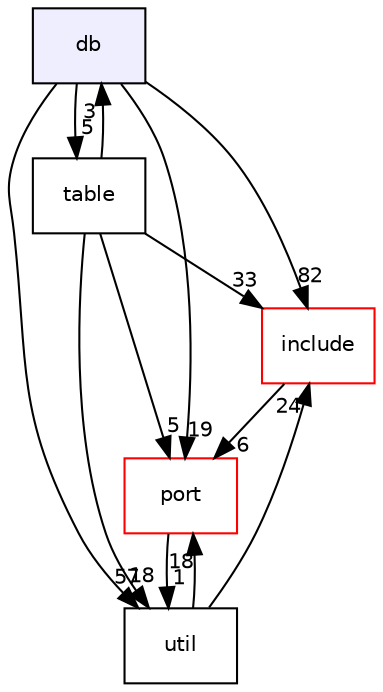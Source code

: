 digraph "db" {
  compound=true
  node [ fontsize="10", fontname="Helvetica"];
  edge [ labelfontsize="10", labelfontname="Helvetica"];
  dir_ce5981f09099a3fa6071b9eb8fe67a2c [shape=box, label="db", style="filled", fillcolor="#eeeeff", pencolor="black", URL="dir_ce5981f09099a3fa6071b9eb8fe67a2c.html"];
  dir_7cea70ad8000b4ba25606f1df9c7574a [shape=box label="table" URL="dir_7cea70ad8000b4ba25606f1df9c7574a.html"];
  dir_651562d8bf6cfd3e81eff5b570d7df50 [shape=box label="port" fillcolor="white" style="filled" color="red" URL="dir_651562d8bf6cfd3e81eff5b570d7df50.html"];
  dir_23ec12649285f9fabf3a6b7380226c28 [shape=box label="util" URL="dir_23ec12649285f9fabf3a6b7380226c28.html"];
  dir_d44c64559bbebec7f509842c48db8b23 [shape=box label="include" fillcolor="white" style="filled" color="red" URL="dir_d44c64559bbebec7f509842c48db8b23.html"];
  dir_7cea70ad8000b4ba25606f1df9c7574a->dir_651562d8bf6cfd3e81eff5b570d7df50 [headlabel="5", labeldistance=1.5 headhref="dir_000010_000008.html"];
  dir_7cea70ad8000b4ba25606f1df9c7574a->dir_23ec12649285f9fabf3a6b7380226c28 [headlabel="18", labeldistance=1.5 headhref="dir_000010_000011.html"];
  dir_7cea70ad8000b4ba25606f1df9c7574a->dir_ce5981f09099a3fa6071b9eb8fe67a2c [headlabel="3", labeldistance=1.5 headhref="dir_000010_000000.html"];
  dir_7cea70ad8000b4ba25606f1df9c7574a->dir_d44c64559bbebec7f509842c48db8b23 [headlabel="33", labeldistance=1.5 headhref="dir_000010_000005.html"];
  dir_651562d8bf6cfd3e81eff5b570d7df50->dir_23ec12649285f9fabf3a6b7380226c28 [headlabel="1", labeldistance=1.5 headhref="dir_000008_000011.html"];
  dir_23ec12649285f9fabf3a6b7380226c28->dir_651562d8bf6cfd3e81eff5b570d7df50 [headlabel="18", labeldistance=1.5 headhref="dir_000011_000008.html"];
  dir_23ec12649285f9fabf3a6b7380226c28->dir_d44c64559bbebec7f509842c48db8b23 [headlabel="24", labeldistance=1.5 headhref="dir_000011_000005.html"];
  dir_ce5981f09099a3fa6071b9eb8fe67a2c->dir_7cea70ad8000b4ba25606f1df9c7574a [headlabel="5", labeldistance=1.5 headhref="dir_000000_000010.html"];
  dir_ce5981f09099a3fa6071b9eb8fe67a2c->dir_651562d8bf6cfd3e81eff5b570d7df50 [headlabel="19", labeldistance=1.5 headhref="dir_000000_000008.html"];
  dir_ce5981f09099a3fa6071b9eb8fe67a2c->dir_23ec12649285f9fabf3a6b7380226c28 [headlabel="57", labeldistance=1.5 headhref="dir_000000_000011.html"];
  dir_ce5981f09099a3fa6071b9eb8fe67a2c->dir_d44c64559bbebec7f509842c48db8b23 [headlabel="82", labeldistance=1.5 headhref="dir_000000_000005.html"];
  dir_d44c64559bbebec7f509842c48db8b23->dir_651562d8bf6cfd3e81eff5b570d7df50 [headlabel="6", labeldistance=1.5 headhref="dir_000005_000008.html"];
}
